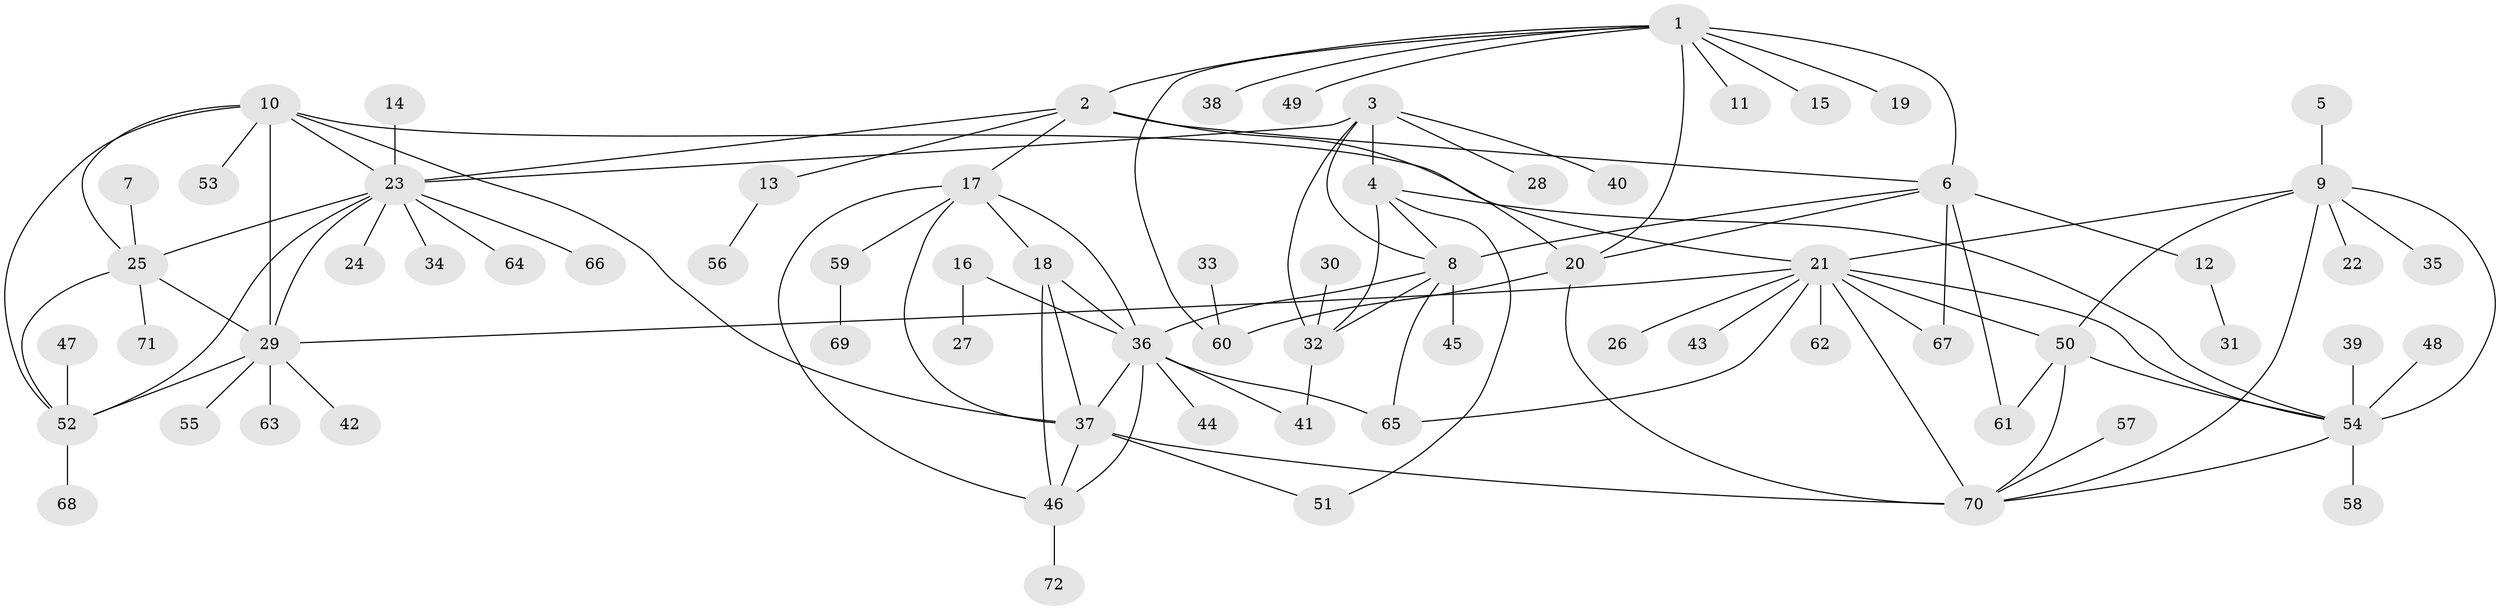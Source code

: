 // original degree distribution, {8: 0.029411764705882353, 7: 0.06862745098039216, 5: 0.00980392156862745, 6: 0.049019607843137254, 10: 0.00980392156862745, 9: 0.049019607843137254, 12: 0.0196078431372549, 4: 0.00980392156862745, 2: 0.13725490196078433, 1: 0.5686274509803921, 3: 0.049019607843137254}
// Generated by graph-tools (version 1.1) at 2025/37/03/04/25 23:37:45]
// undirected, 72 vertices, 109 edges
graph export_dot {
  node [color=gray90,style=filled];
  1;
  2;
  3;
  4;
  5;
  6;
  7;
  8;
  9;
  10;
  11;
  12;
  13;
  14;
  15;
  16;
  17;
  18;
  19;
  20;
  21;
  22;
  23;
  24;
  25;
  26;
  27;
  28;
  29;
  30;
  31;
  32;
  33;
  34;
  35;
  36;
  37;
  38;
  39;
  40;
  41;
  42;
  43;
  44;
  45;
  46;
  47;
  48;
  49;
  50;
  51;
  52;
  53;
  54;
  55;
  56;
  57;
  58;
  59;
  60;
  61;
  62;
  63;
  64;
  65;
  66;
  67;
  68;
  69;
  70;
  71;
  72;
  1 -- 2 [weight=2.0];
  1 -- 6 [weight=2.0];
  1 -- 11 [weight=1.0];
  1 -- 15 [weight=1.0];
  1 -- 19 [weight=1.0];
  1 -- 20 [weight=2.0];
  1 -- 38 [weight=1.0];
  1 -- 49 [weight=1.0];
  1 -- 60 [weight=1.0];
  2 -- 6 [weight=1.0];
  2 -- 13 [weight=1.0];
  2 -- 17 [weight=1.0];
  2 -- 20 [weight=1.0];
  2 -- 23 [weight=1.0];
  3 -- 4 [weight=2.0];
  3 -- 8 [weight=2.0];
  3 -- 23 [weight=1.0];
  3 -- 28 [weight=1.0];
  3 -- 32 [weight=2.0];
  3 -- 40 [weight=1.0];
  4 -- 8 [weight=1.0];
  4 -- 32 [weight=1.0];
  4 -- 51 [weight=1.0];
  4 -- 54 [weight=1.0];
  5 -- 9 [weight=1.0];
  6 -- 8 [weight=1.0];
  6 -- 12 [weight=1.0];
  6 -- 20 [weight=1.0];
  6 -- 61 [weight=1.0];
  6 -- 67 [weight=1.0];
  7 -- 25 [weight=1.0];
  8 -- 32 [weight=1.0];
  8 -- 36 [weight=1.0];
  8 -- 45 [weight=1.0];
  8 -- 65 [weight=1.0];
  9 -- 21 [weight=1.0];
  9 -- 22 [weight=1.0];
  9 -- 35 [weight=1.0];
  9 -- 50 [weight=1.0];
  9 -- 54 [weight=1.0];
  9 -- 70 [weight=1.0];
  10 -- 21 [weight=1.0];
  10 -- 23 [weight=1.0];
  10 -- 25 [weight=1.0];
  10 -- 29 [weight=1.0];
  10 -- 37 [weight=1.0];
  10 -- 52 [weight=1.0];
  10 -- 53 [weight=1.0];
  12 -- 31 [weight=1.0];
  13 -- 56 [weight=1.0];
  14 -- 23 [weight=1.0];
  16 -- 27 [weight=1.0];
  16 -- 36 [weight=1.0];
  17 -- 18 [weight=1.0];
  17 -- 36 [weight=1.0];
  17 -- 37 [weight=1.0];
  17 -- 46 [weight=1.0];
  17 -- 59 [weight=1.0];
  18 -- 36 [weight=1.0];
  18 -- 37 [weight=1.0];
  18 -- 46 [weight=1.0];
  20 -- 60 [weight=1.0];
  20 -- 70 [weight=2.0];
  21 -- 26 [weight=1.0];
  21 -- 29 [weight=1.0];
  21 -- 43 [weight=1.0];
  21 -- 50 [weight=1.0];
  21 -- 54 [weight=1.0];
  21 -- 62 [weight=1.0];
  21 -- 65 [weight=1.0];
  21 -- 67 [weight=1.0];
  21 -- 70 [weight=1.0];
  23 -- 24 [weight=1.0];
  23 -- 25 [weight=1.0];
  23 -- 29 [weight=1.0];
  23 -- 34 [weight=1.0];
  23 -- 52 [weight=1.0];
  23 -- 64 [weight=1.0];
  23 -- 66 [weight=1.0];
  25 -- 29 [weight=1.0];
  25 -- 52 [weight=1.0];
  25 -- 71 [weight=1.0];
  29 -- 42 [weight=1.0];
  29 -- 52 [weight=1.0];
  29 -- 55 [weight=1.0];
  29 -- 63 [weight=1.0];
  30 -- 32 [weight=1.0];
  32 -- 41 [weight=1.0];
  33 -- 60 [weight=1.0];
  36 -- 37 [weight=1.0];
  36 -- 41 [weight=1.0];
  36 -- 44 [weight=1.0];
  36 -- 46 [weight=1.0];
  36 -- 65 [weight=1.0];
  37 -- 46 [weight=1.0];
  37 -- 51 [weight=1.0];
  37 -- 70 [weight=1.0];
  39 -- 54 [weight=1.0];
  46 -- 72 [weight=1.0];
  47 -- 52 [weight=1.0];
  48 -- 54 [weight=1.0];
  50 -- 54 [weight=1.0];
  50 -- 61 [weight=1.0];
  50 -- 70 [weight=1.0];
  52 -- 68 [weight=1.0];
  54 -- 58 [weight=1.0];
  54 -- 70 [weight=1.0];
  57 -- 70 [weight=1.0];
  59 -- 69 [weight=1.0];
}
